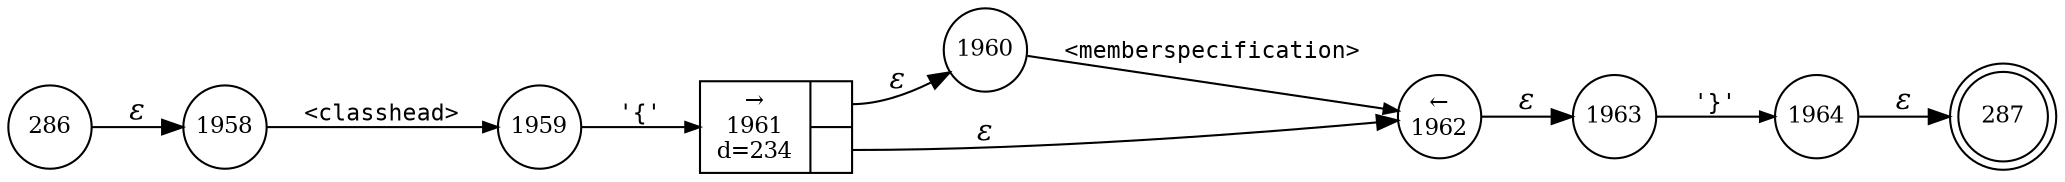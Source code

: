 digraph ATN {
rankdir=LR;
s287[fontsize=11, label="287", shape=doublecircle, fixedsize=true, width=.6];
s1958[fontsize=11,label="1958", shape=circle, fixedsize=true, width=.55, peripheries=1];
s1959[fontsize=11,label="1959", shape=circle, fixedsize=true, width=.55, peripheries=1];
s1960[fontsize=11,label="1960", shape=circle, fixedsize=true, width=.55, peripheries=1];
s1961[fontsize=11,label="{&rarr;\n1961\nd=234|{<p0>|<p1>}}", shape=record, fixedsize=false, peripheries=1];
s1962[fontsize=11,label="&larr;\n1962", shape=circle, fixedsize=true, width=.55, peripheries=1];
s1963[fontsize=11,label="1963", shape=circle, fixedsize=true, width=.55, peripheries=1];
s1964[fontsize=11,label="1964", shape=circle, fixedsize=true, width=.55, peripheries=1];
s286[fontsize=11,label="286", shape=circle, fixedsize=true, width=.55, peripheries=1];
s286 -> s1958 [fontname="Times-Italic", label="&epsilon;"];
s1958 -> s1959 [fontsize=11, fontname="Courier", arrowsize=.7, label = "<classhead>", arrowhead = normal];
s1959 -> s1961 [fontsize=11, fontname="Courier", arrowsize=.7, label = "'{'", arrowhead = normal];
s1961:p0 -> s1960 [fontname="Times-Italic", label="&epsilon;"];
s1961:p1 -> s1962 [fontname="Times-Italic", label="&epsilon;"];
s1960 -> s1962 [fontsize=11, fontname="Courier", arrowsize=.7, label = "<memberspecification>", arrowhead = normal];
s1962 -> s1963 [fontname="Times-Italic", label="&epsilon;"];
s1963 -> s1964 [fontsize=11, fontname="Courier", arrowsize=.7, label = "'}'", arrowhead = normal];
s1964 -> s287 [fontname="Times-Italic", label="&epsilon;"];
}